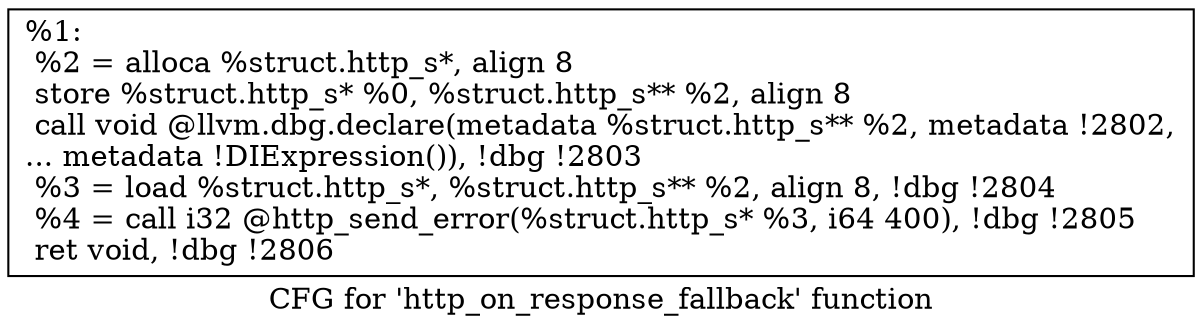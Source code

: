digraph "CFG for 'http_on_response_fallback' function" {
	label="CFG for 'http_on_response_fallback' function";

	Node0x55685235c900 [shape=record,label="{%1:\l  %2 = alloca %struct.http_s*, align 8\l  store %struct.http_s* %0, %struct.http_s** %2, align 8\l  call void @llvm.dbg.declare(metadata %struct.http_s** %2, metadata !2802,\l... metadata !DIExpression()), !dbg !2803\l  %3 = load %struct.http_s*, %struct.http_s** %2, align 8, !dbg !2804\l  %4 = call i32 @http_send_error(%struct.http_s* %3, i64 400), !dbg !2805\l  ret void, !dbg !2806\l}"];
}

